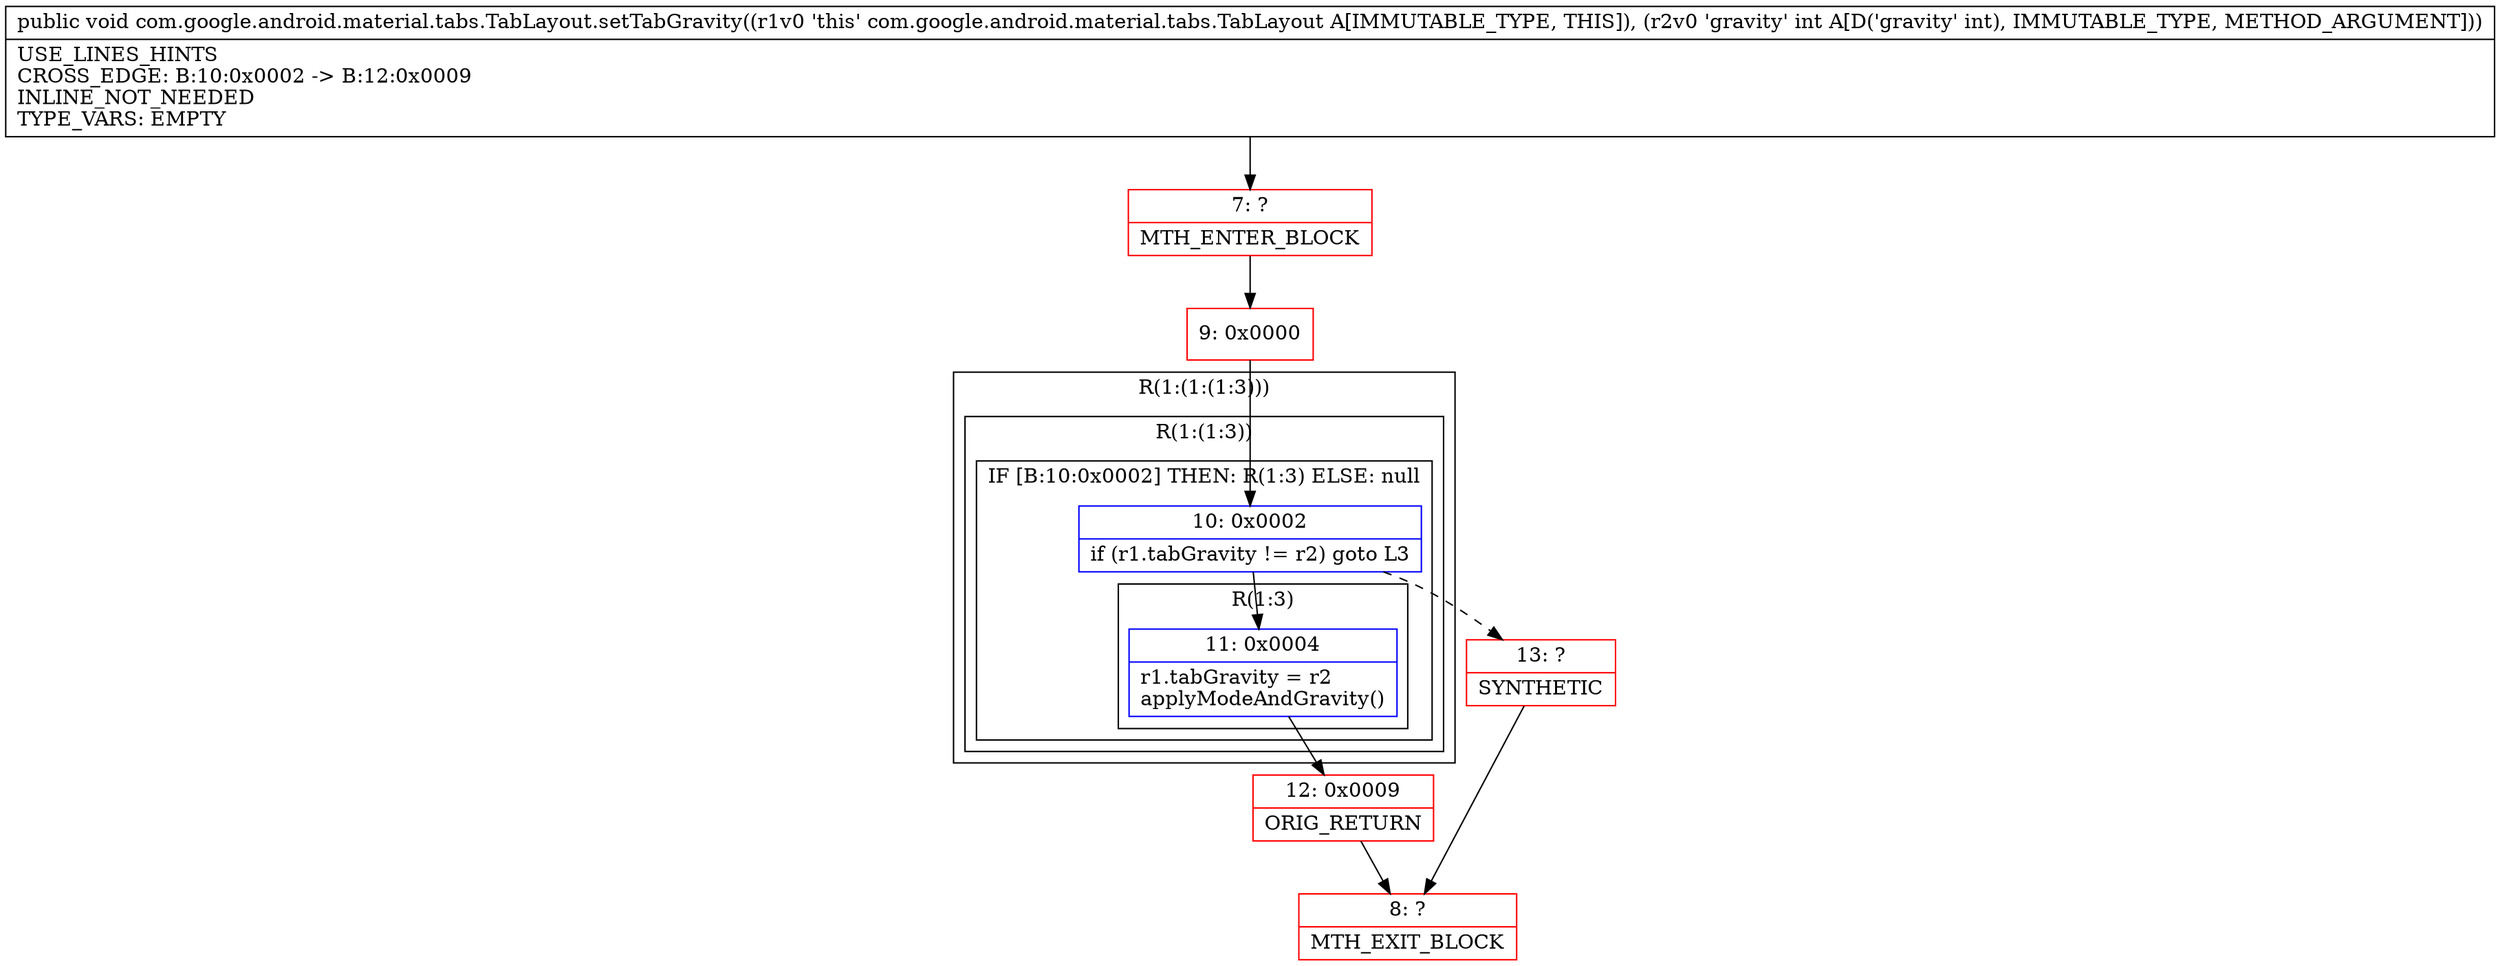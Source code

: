 digraph "CFG forcom.google.android.material.tabs.TabLayout.setTabGravity(I)V" {
subgraph cluster_Region_840242584 {
label = "R(1:(1:(1:3)))";
node [shape=record,color=blue];
subgraph cluster_Region_906359624 {
label = "R(1:(1:3))";
node [shape=record,color=blue];
subgraph cluster_IfRegion_307531939 {
label = "IF [B:10:0x0002] THEN: R(1:3) ELSE: null";
node [shape=record,color=blue];
Node_10 [shape=record,label="{10\:\ 0x0002|if (r1.tabGravity != r2) goto L3\l}"];
subgraph cluster_Region_499932835 {
label = "R(1:3)";
node [shape=record,color=blue];
Node_11 [shape=record,label="{11\:\ 0x0004|r1.tabGravity = r2\lapplyModeAndGravity()\l}"];
}
}
}
}
Node_7 [shape=record,color=red,label="{7\:\ ?|MTH_ENTER_BLOCK\l}"];
Node_9 [shape=record,color=red,label="{9\:\ 0x0000}"];
Node_12 [shape=record,color=red,label="{12\:\ 0x0009|ORIG_RETURN\l}"];
Node_8 [shape=record,color=red,label="{8\:\ ?|MTH_EXIT_BLOCK\l}"];
Node_13 [shape=record,color=red,label="{13\:\ ?|SYNTHETIC\l}"];
MethodNode[shape=record,label="{public void com.google.android.material.tabs.TabLayout.setTabGravity((r1v0 'this' com.google.android.material.tabs.TabLayout A[IMMUTABLE_TYPE, THIS]), (r2v0 'gravity' int A[D('gravity' int), IMMUTABLE_TYPE, METHOD_ARGUMENT]))  | USE_LINES_HINTS\lCROSS_EDGE: B:10:0x0002 \-\> B:12:0x0009\lINLINE_NOT_NEEDED\lTYPE_VARS: EMPTY\l}"];
MethodNode -> Node_7;Node_10 -> Node_11;
Node_10 -> Node_13[style=dashed];
Node_11 -> Node_12;
Node_7 -> Node_9;
Node_9 -> Node_10;
Node_12 -> Node_8;
Node_13 -> Node_8;
}

